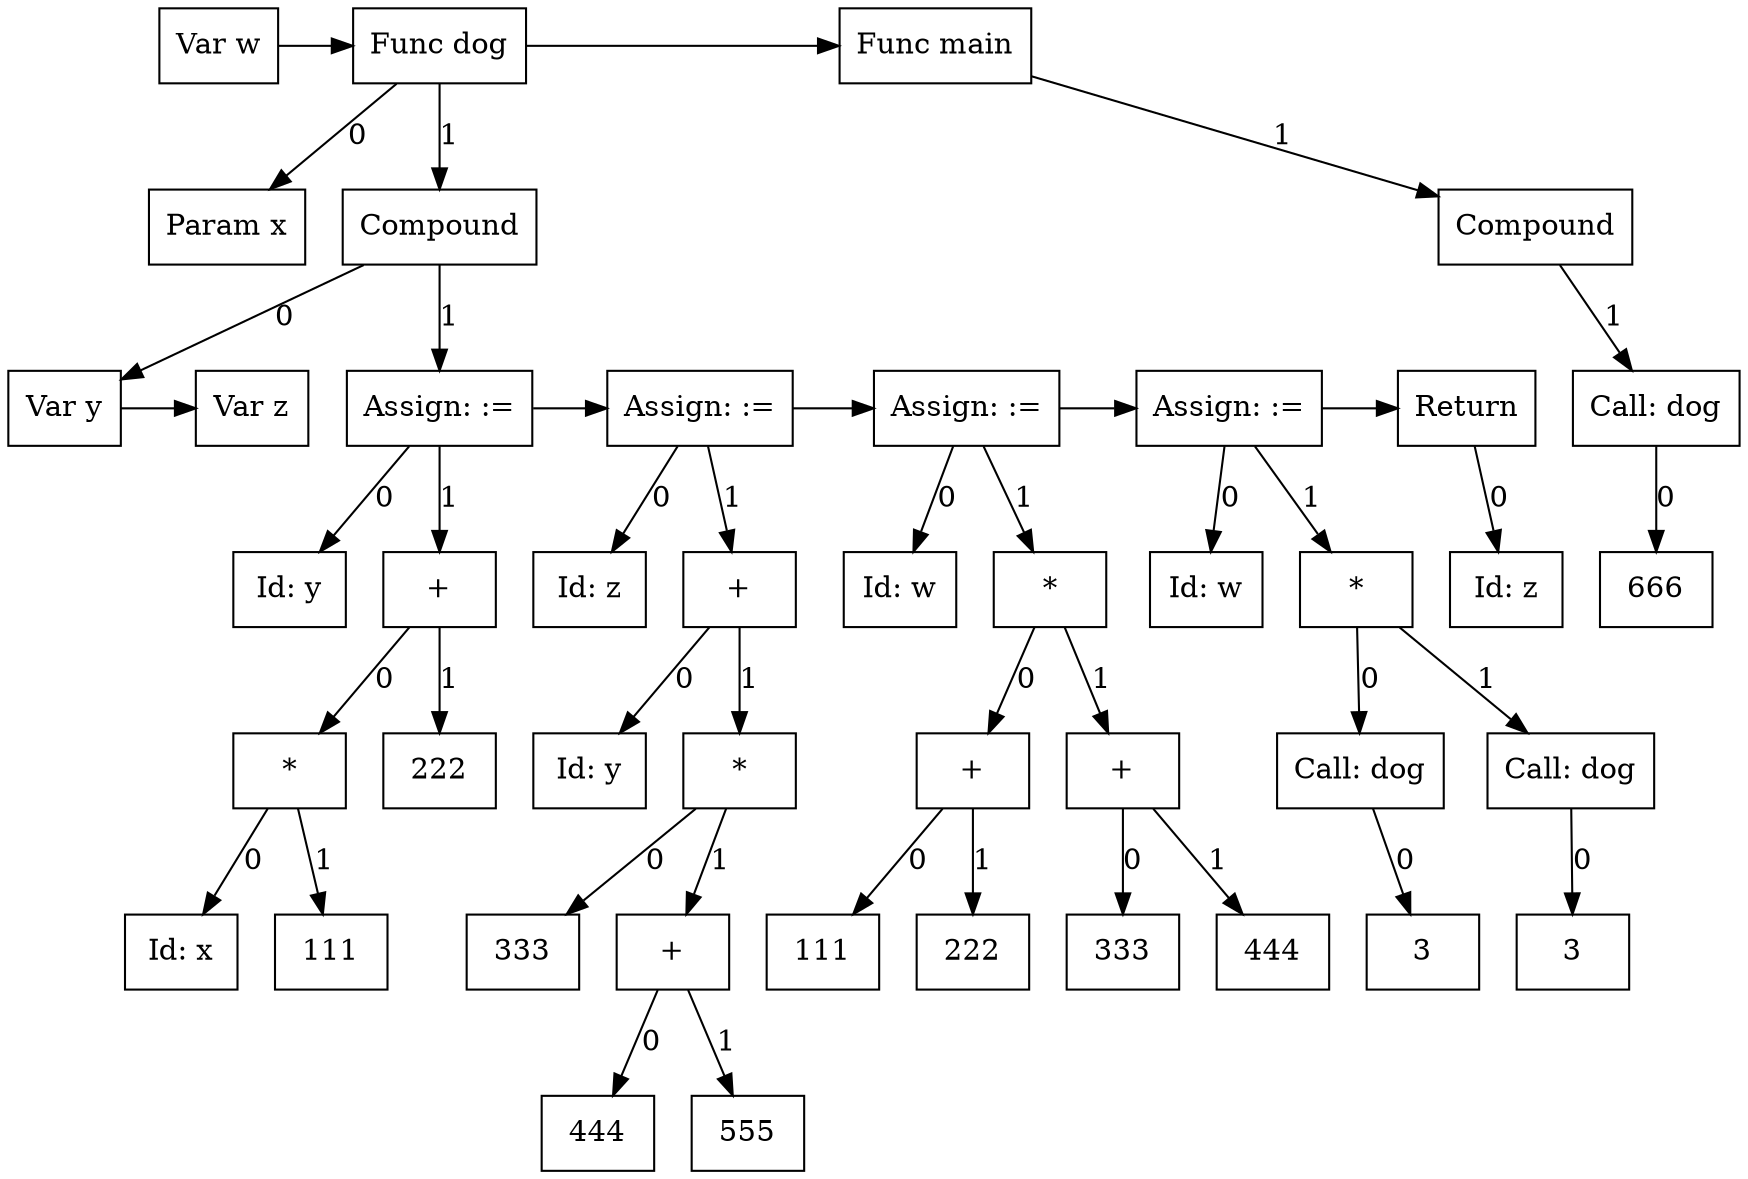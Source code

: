 digraph G {
node0 [label="Var w"; shape=box];
subgraph SibNames_0 {
rankdir="LR"; rank="same";
node0 [label="Var w"; shape=box];
node39 [label="Func dog"; shape=box];
node43 [label="Func main"; shape=box];
}

subgraph SibPtrs_0 {
rankdir="LR";
node0 -> node39;
node39 -> node43;
}

subgraph childNames_39 {
rankdir="LR"; rank="same"; ordering=out
node1 [label="Param x"; shape=box];
node38 [label="Compound"; shape=box];
}

subgraph childPtrs_39 {
rankdir="TB";
node39 -> node1 [label="0"];
node39 -> node38 [label="1"];
}

subgraph childNames_38 {
rankdir="LR"; rank="same"; ordering=out
node2 [label="Var y"; shape=box];
node10 [label="Assign: :="; shape=box];
}

subgraph childPtrs_38 {
rankdir="TB";
node38 -> node2 [label="0"];
node38 -> node10 [label="1"];
}

subgraph SibNames_2 {
rankdir="LR"; rank="same";
node2 [label="Var y"; shape=box];
node3 [label="Var z"; shape=box];
}

subgraph SibPtrs_2 {
rankdir="LR";
node2 -> node3;
}

subgraph childNames_10 {
rankdir="LR"; rank="same"; ordering=out
node4 [label="Id: y"; shape=box];
node9 [label="+"; shape=box];
}

subgraph childPtrs_10 {
rankdir="TB";
node10 -> node4 [label="0"];
node10 -> node9 [label="1"];
}

subgraph childNames_9 {
rankdir="LR"; rank="same"; ordering=out
node7 [label="*"; shape=box];
node8 [label="222"; shape=box];
}

subgraph childPtrs_9 {
rankdir="TB";
node9 -> node7 [label="0"];
node9 -> node8 [label="1"];
}

subgraph childNames_7 {
rankdir="LR"; rank="same"; ordering=out
node5 [label="Id: x"; shape=box];
node6 [label="111"; shape=box];
}

subgraph childPtrs_7 {
rankdir="TB";
node7 -> node5 [label="0"];
node7 -> node6 [label="1"];
}

subgraph SibNames_10 {
rankdir="LR"; rank="same";
node10 [label="Assign: :="; shape=box];
node19 [label="Assign: :="; shape=box];
node28 [label="Assign: :="; shape=box];
node35 [label="Assign: :="; shape=box];
node37 [label="Return"; shape=box];
}

subgraph SibPtrs_10 {
rankdir="LR";
node10 -> node19;
node19 -> node28;
node28 -> node35;
node35 -> node37;
}

subgraph childNames_19 {
rankdir="LR"; rank="same"; ordering=out
node11 [label="Id: z"; shape=box];
node18 [label="+"; shape=box];
}

subgraph childPtrs_19 {
rankdir="TB";
node19 -> node11 [label="0"];
node19 -> node18 [label="1"];
}

subgraph childNames_18 {
rankdir="LR"; rank="same"; ordering=out
node12 [label="Id: y"; shape=box];
node17 [label="*"; shape=box];
}

subgraph childPtrs_18 {
rankdir="TB";
node18 -> node12 [label="0"];
node18 -> node17 [label="1"];
}

subgraph childNames_17 {
rankdir="LR"; rank="same"; ordering=out
node13 [label="333"; shape=box];
node16 [label="+"; shape=box];
}

subgraph childPtrs_17 {
rankdir="TB";
node17 -> node13 [label="0"];
node17 -> node16 [label="1"];
}

subgraph childNames_16 {
rankdir="LR"; rank="same"; ordering=out
node14 [label="444"; shape=box];
node15 [label="555"; shape=box];
}

subgraph childPtrs_16 {
rankdir="TB";
node16 -> node14 [label="0"];
node16 -> node15 [label="1"];
}

subgraph childNames_28 {
rankdir="LR"; rank="same"; ordering=out
node20 [label="Id: w"; shape=box];
node27 [label="*"; shape=box];
}

subgraph childPtrs_28 {
rankdir="TB";
node28 -> node20 [label="0"];
node28 -> node27 [label="1"];
}

subgraph childNames_27 {
rankdir="LR"; rank="same"; ordering=out
node23 [label="+"; shape=box];
node26 [label="+"; shape=box];
}

subgraph childPtrs_27 {
rankdir="TB";
node27 -> node23 [label="0"];
node27 -> node26 [label="1"];
}

subgraph childNames_23 {
rankdir="LR"; rank="same"; ordering=out
node21 [label="111"; shape=box];
node22 [label="222"; shape=box];
}

subgraph childPtrs_23 {
rankdir="TB";
node23 -> node21 [label="0"];
node23 -> node22 [label="1"];
}

subgraph childNames_26 {
rankdir="LR"; rank="same"; ordering=out
node24 [label="333"; shape=box];
node25 [label="444"; shape=box];
}

subgraph childPtrs_26 {
rankdir="TB";
node26 -> node24 [label="0"];
node26 -> node25 [label="1"];
}

subgraph childNames_35 {
rankdir="LR"; rank="same"; ordering=out
node29 [label="Id: w"; shape=box];
node34 [label="*"; shape=box];
}

subgraph childPtrs_35 {
rankdir="TB";
node35 -> node29 [label="0"];
node35 -> node34 [label="1"];
}

subgraph childNames_34 {
rankdir="LR"; rank="same"; ordering=out
node31 [label="Call: dog"; shape=box];
node33 [label="Call: dog"; shape=box];
}

subgraph childPtrs_34 {
rankdir="TB";
node34 -> node31 [label="0"];
node34 -> node33 [label="1"];
}

subgraph childNames_31 {
rankdir="LR"; rank="same"; ordering=out
node30 [label="3"; shape=box];
}

subgraph childPtrs_31 {
rankdir="TB";
node31 -> node30 [label="0"];
}

subgraph childNames_33 {
rankdir="LR"; rank="same"; ordering=out
node32 [label="3"; shape=box];
}

subgraph childPtrs_33 {
rankdir="TB";
node33 -> node32 [label="0"];
}

subgraph childNames_37 {
rankdir="LR"; rank="same"; ordering=out
node36 [label="Id: z"; shape=box];
}

subgraph childPtrs_37 {
rankdir="TB";
node37 -> node36 [label="0"];
}

subgraph childNames_43 {
rankdir="LR"; rank="same"; ordering=out
node42 [label="Compound"; shape=box];
}

subgraph childPtrs_43 {
rankdir="TB";
node43 -> node42 [label="1"];
}

subgraph childNames_42 {
rankdir="LR"; rank="same"; ordering=out
node41 [label="Call: dog"; shape=box];
}

subgraph childPtrs_42 {
rankdir="TB";
node42 -> node41 [label="1"];
}

subgraph childNames_41 {
rankdir="LR"; rank="same"; ordering=out
node40 [label="666"; shape=box];
}

subgraph childPtrs_41 {
rankdir="TB";
node41 -> node40 [label="0"];
}

}
